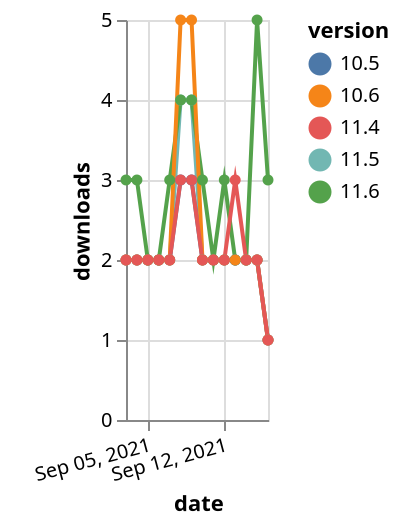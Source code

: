 {"$schema": "https://vega.github.io/schema/vega-lite/v5.json", "description": "A simple bar chart with embedded data.", "data": {"values": [{"date": "2021-09-03", "total": 2173, "delta": 2, "version": "11.5"}, {"date": "2021-09-04", "total": 2175, "delta": 2, "version": "11.5"}, {"date": "2021-09-05", "total": 2177, "delta": 2, "version": "11.5"}, {"date": "2021-09-06", "total": 2179, "delta": 2, "version": "11.5"}, {"date": "2021-09-07", "total": 2181, "delta": 2, "version": "11.5"}, {"date": "2021-09-08", "total": 2185, "delta": 4, "version": "11.5"}, {"date": "2021-09-09", "total": 2189, "delta": 4, "version": "11.5"}, {"date": "2021-09-10", "total": 2191, "delta": 2, "version": "11.5"}, {"date": "2021-09-11", "total": 2193, "delta": 2, "version": "11.5"}, {"date": "2021-09-12", "total": 2195, "delta": 2, "version": "11.5"}, {"date": "2021-09-13", "total": 2197, "delta": 2, "version": "11.5"}, {"date": "2021-09-14", "total": 2199, "delta": 2, "version": "11.5"}, {"date": "2021-09-15", "total": 2201, "delta": 2, "version": "11.5"}, {"date": "2021-09-16", "total": 2202, "delta": 1, "version": "11.5"}, {"date": "2021-09-03", "total": 1442, "delta": 3, "version": "11.6"}, {"date": "2021-09-04", "total": 1445, "delta": 3, "version": "11.6"}, {"date": "2021-09-05", "total": 1447, "delta": 2, "version": "11.6"}, {"date": "2021-09-06", "total": 1449, "delta": 2, "version": "11.6"}, {"date": "2021-09-07", "total": 1452, "delta": 3, "version": "11.6"}, {"date": "2021-09-08", "total": 1456, "delta": 4, "version": "11.6"}, {"date": "2021-09-09", "total": 1460, "delta": 4, "version": "11.6"}, {"date": "2021-09-10", "total": 1463, "delta": 3, "version": "11.6"}, {"date": "2021-09-11", "total": 1465, "delta": 2, "version": "11.6"}, {"date": "2021-09-12", "total": 1468, "delta": 3, "version": "11.6"}, {"date": "2021-09-13", "total": 1470, "delta": 2, "version": "11.6"}, {"date": "2021-09-14", "total": 1472, "delta": 2, "version": "11.6"}, {"date": "2021-09-15", "total": 1477, "delta": 5, "version": "11.6"}, {"date": "2021-09-16", "total": 1480, "delta": 3, "version": "11.6"}, {"date": "2021-09-03", "total": 2591, "delta": 2, "version": "10.5"}, {"date": "2021-09-04", "total": 2593, "delta": 2, "version": "10.5"}, {"date": "2021-09-05", "total": 2595, "delta": 2, "version": "10.5"}, {"date": "2021-09-06", "total": 2597, "delta": 2, "version": "10.5"}, {"date": "2021-09-07", "total": 2599, "delta": 2, "version": "10.5"}, {"date": "2021-09-08", "total": 2602, "delta": 3, "version": "10.5"}, {"date": "2021-09-09", "total": 2605, "delta": 3, "version": "10.5"}, {"date": "2021-09-10", "total": 2607, "delta": 2, "version": "10.5"}, {"date": "2021-09-11", "total": 2609, "delta": 2, "version": "10.5"}, {"date": "2021-09-12", "total": 2611, "delta": 2, "version": "10.5"}, {"date": "2021-09-13", "total": 2613, "delta": 2, "version": "10.5"}, {"date": "2021-09-14", "total": 2615, "delta": 2, "version": "10.5"}, {"date": "2021-09-15", "total": 2617, "delta": 2, "version": "10.5"}, {"date": "2021-09-16", "total": 2618, "delta": 1, "version": "10.5"}, {"date": "2021-09-03", "total": 3646, "delta": 2, "version": "10.6"}, {"date": "2021-09-04", "total": 3648, "delta": 2, "version": "10.6"}, {"date": "2021-09-05", "total": 3650, "delta": 2, "version": "10.6"}, {"date": "2021-09-06", "total": 3652, "delta": 2, "version": "10.6"}, {"date": "2021-09-07", "total": 3654, "delta": 2, "version": "10.6"}, {"date": "2021-09-08", "total": 3659, "delta": 5, "version": "10.6"}, {"date": "2021-09-09", "total": 3664, "delta": 5, "version": "10.6"}, {"date": "2021-09-10", "total": 3666, "delta": 2, "version": "10.6"}, {"date": "2021-09-11", "total": 3668, "delta": 2, "version": "10.6"}, {"date": "2021-09-12", "total": 3670, "delta": 2, "version": "10.6"}, {"date": "2021-09-13", "total": 3672, "delta": 2, "version": "10.6"}, {"date": "2021-09-14", "total": 3674, "delta": 2, "version": "10.6"}, {"date": "2021-09-15", "total": 3676, "delta": 2, "version": "10.6"}, {"date": "2021-09-16", "total": 3677, "delta": 1, "version": "10.6"}, {"date": "2021-09-03", "total": 2691, "delta": 2, "version": "11.4"}, {"date": "2021-09-04", "total": 2693, "delta": 2, "version": "11.4"}, {"date": "2021-09-05", "total": 2695, "delta": 2, "version": "11.4"}, {"date": "2021-09-06", "total": 2697, "delta": 2, "version": "11.4"}, {"date": "2021-09-07", "total": 2699, "delta": 2, "version": "11.4"}, {"date": "2021-09-08", "total": 2702, "delta": 3, "version": "11.4"}, {"date": "2021-09-09", "total": 2705, "delta": 3, "version": "11.4"}, {"date": "2021-09-10", "total": 2707, "delta": 2, "version": "11.4"}, {"date": "2021-09-11", "total": 2709, "delta": 2, "version": "11.4"}, {"date": "2021-09-12", "total": 2711, "delta": 2, "version": "11.4"}, {"date": "2021-09-13", "total": 2714, "delta": 3, "version": "11.4"}, {"date": "2021-09-14", "total": 2716, "delta": 2, "version": "11.4"}, {"date": "2021-09-15", "total": 2718, "delta": 2, "version": "11.4"}, {"date": "2021-09-16", "total": 2719, "delta": 1, "version": "11.4"}]}, "width": "container", "mark": {"type": "line", "point": {"filled": true}}, "encoding": {"x": {"field": "date", "type": "temporal", "timeUnit": "yearmonthdate", "title": "date", "axis": {"labelAngle": -15}}, "y": {"field": "delta", "type": "quantitative", "title": "downloads"}, "color": {"field": "version", "type": "nominal"}, "tooltip": {"field": "delta"}}}
